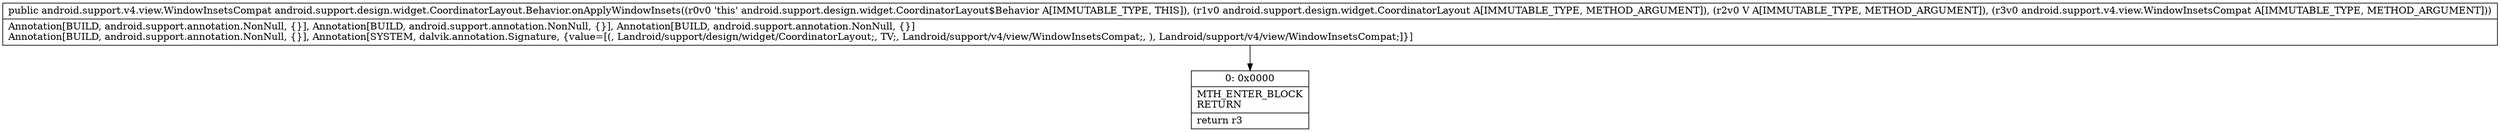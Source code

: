digraph "CFG forandroid.support.design.widget.CoordinatorLayout.Behavior.onApplyWindowInsets(Landroid\/support\/design\/widget\/CoordinatorLayout;Landroid\/view\/View;Landroid\/support\/v4\/view\/WindowInsetsCompat;)Landroid\/support\/v4\/view\/WindowInsetsCompat;" {
Node_0 [shape=record,label="{0\:\ 0x0000|MTH_ENTER_BLOCK\lRETURN\l|return r3\l}"];
MethodNode[shape=record,label="{public android.support.v4.view.WindowInsetsCompat android.support.design.widget.CoordinatorLayout.Behavior.onApplyWindowInsets((r0v0 'this' android.support.design.widget.CoordinatorLayout$Behavior A[IMMUTABLE_TYPE, THIS]), (r1v0 android.support.design.widget.CoordinatorLayout A[IMMUTABLE_TYPE, METHOD_ARGUMENT]), (r2v0 V A[IMMUTABLE_TYPE, METHOD_ARGUMENT]), (r3v0 android.support.v4.view.WindowInsetsCompat A[IMMUTABLE_TYPE, METHOD_ARGUMENT]))  | Annotation[BUILD, android.support.annotation.NonNull, \{\}], Annotation[BUILD, android.support.annotation.NonNull, \{\}], Annotation[BUILD, android.support.annotation.NonNull, \{\}]\lAnnotation[BUILD, android.support.annotation.NonNull, \{\}], Annotation[SYSTEM, dalvik.annotation.Signature, \{value=[(, Landroid\/support\/design\/widget\/CoordinatorLayout;, TV;, Landroid\/support\/v4\/view\/WindowInsetsCompat;, ), Landroid\/support\/v4\/view\/WindowInsetsCompat;]\}]\l}"];
MethodNode -> Node_0;
}

